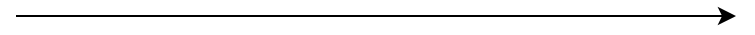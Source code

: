 <mxfile version="13.5.1" type="github"><diagram id="r_3J2hPPaOhBory180xc" name="Page-1"><mxGraphModel dx="569" dy="305" grid="1" gridSize="10" guides="1" tooltips="1" connect="1" arrows="1" fold="1" page="1" pageScale="1" pageWidth="827" pageHeight="1169" math="0" shadow="0"><root><mxCell id="0"/><mxCell id="1" parent="0"/><mxCell id="swfayynsTHjRX9RD4E1M-2" value="" style="endArrow=classic;html=1;" edge="1" parent="1"><mxGeometry width="50" height="50" relative="1" as="geometry"><mxPoint x="120" y="320" as="sourcePoint"/><mxPoint x="480" y="320" as="targetPoint"/></mxGeometry></mxCell></root></mxGraphModel></diagram></mxfile>